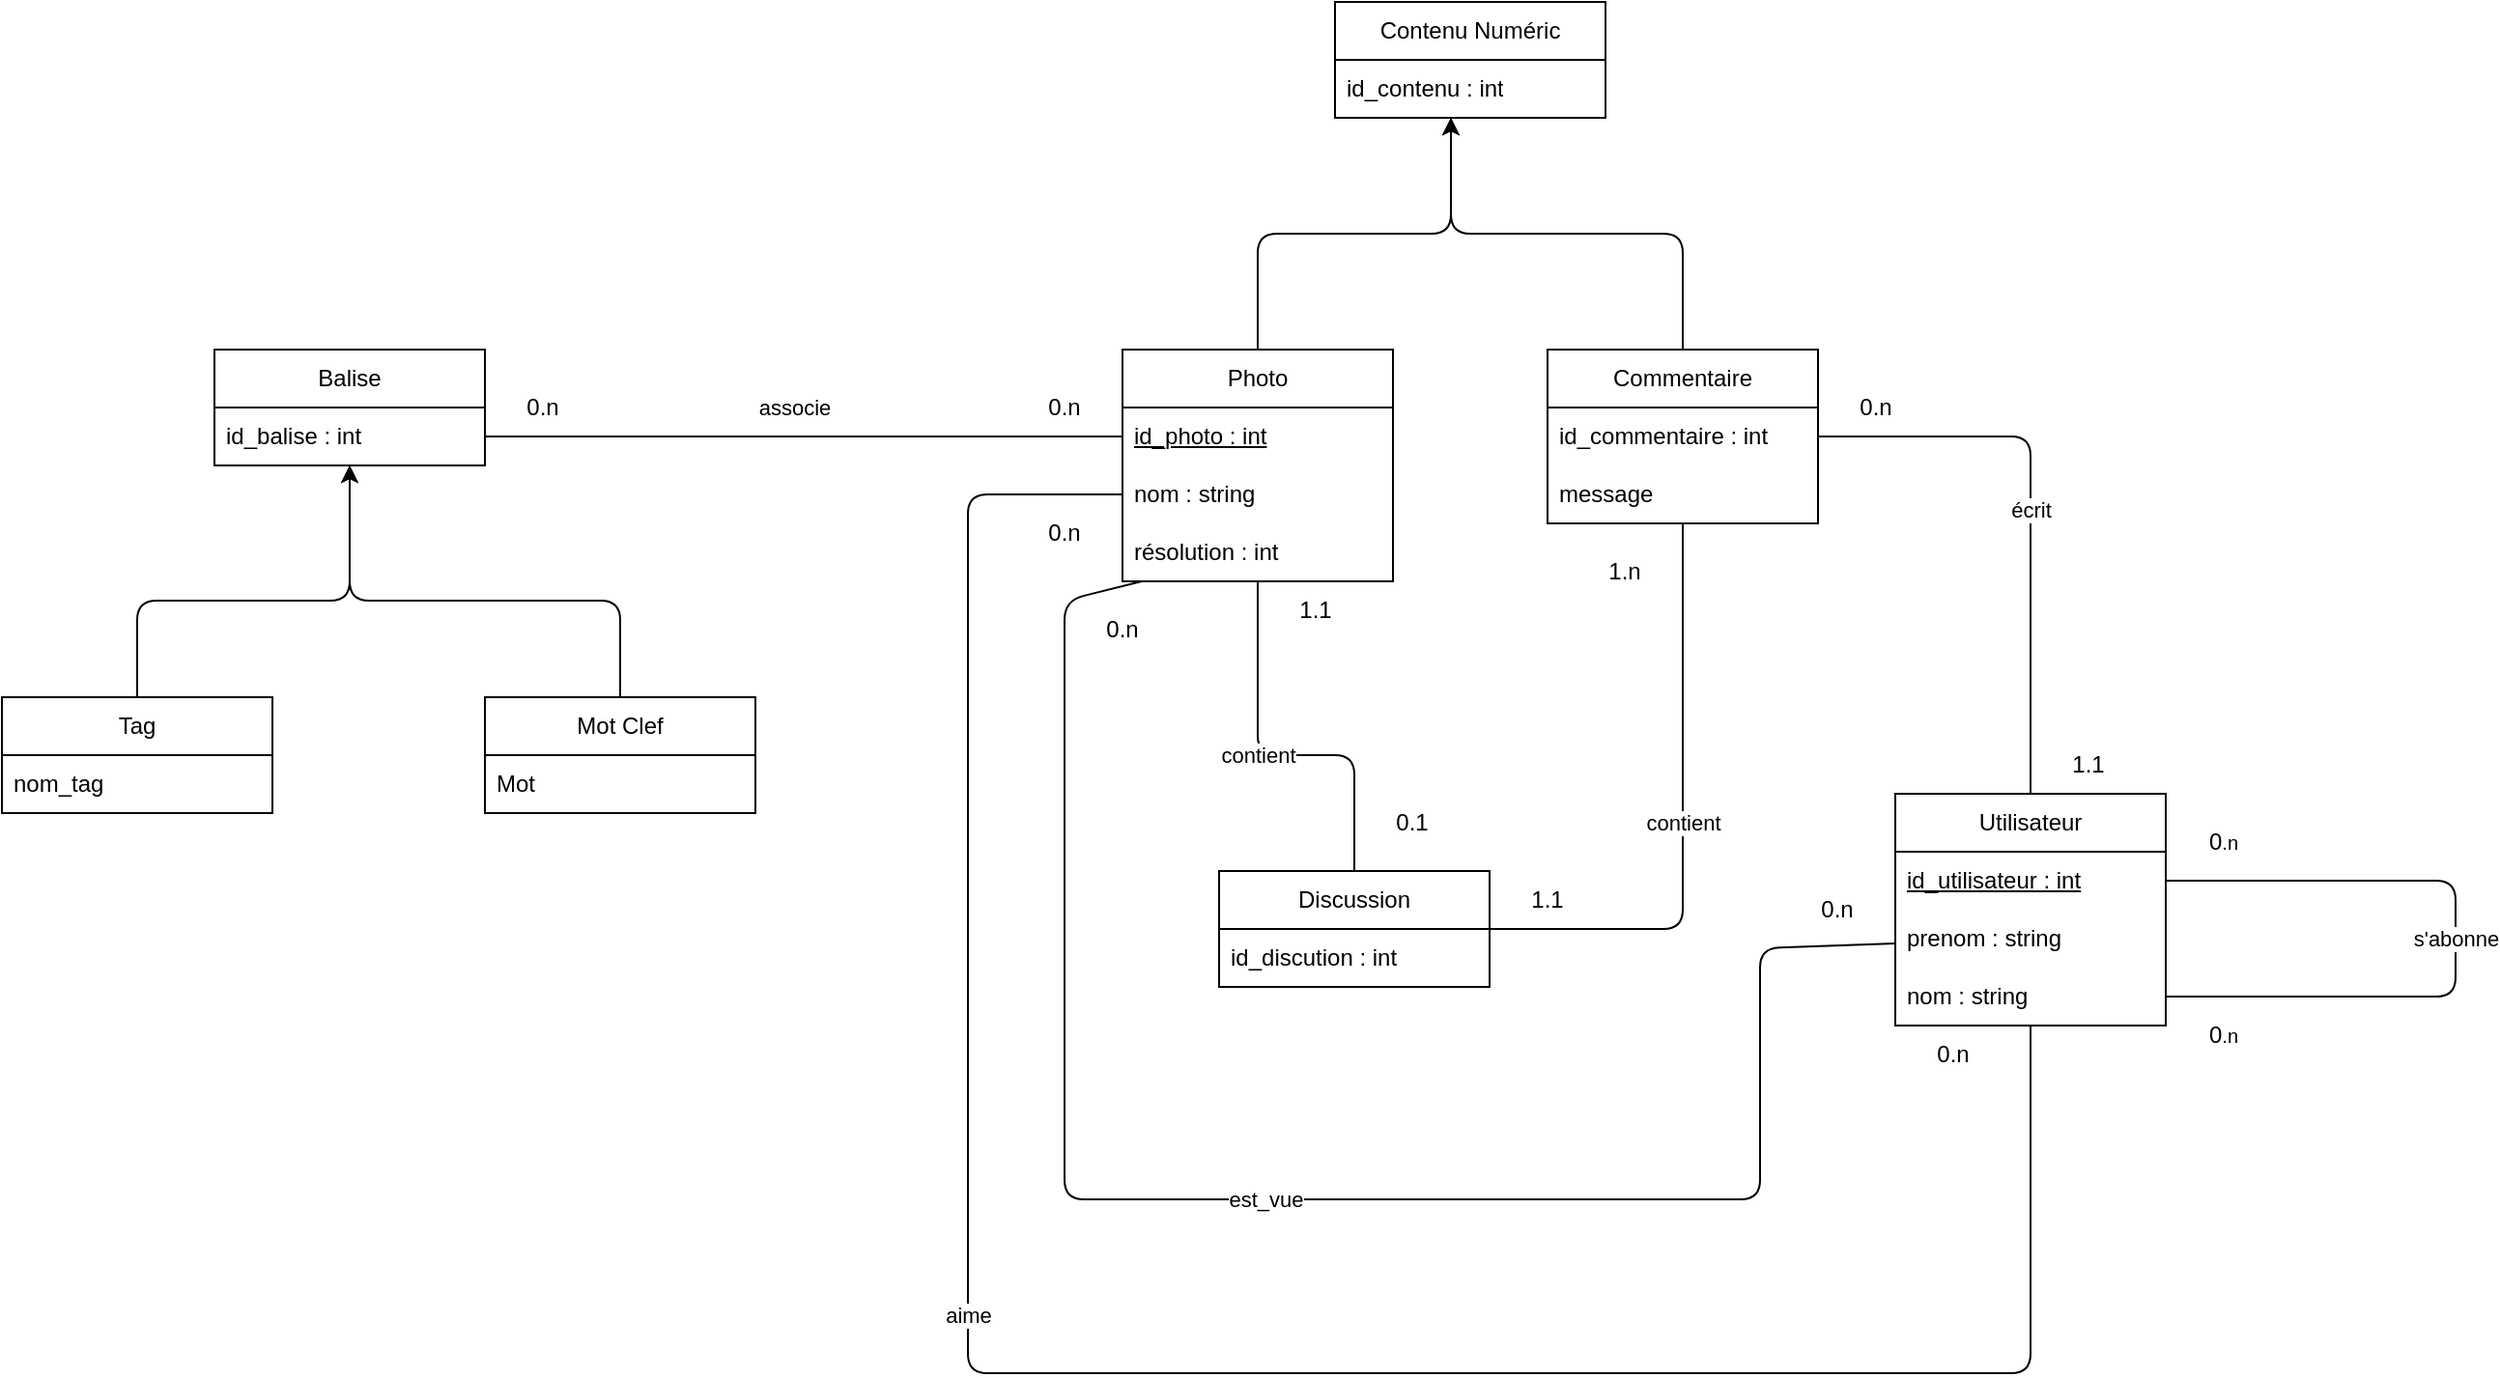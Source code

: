 <mxfile>
    <diagram id="nGRwAYGNMs25tcpGshyp" name="Page-1">
        <mxGraphModel dx="2464" dy="1124" grid="1" gridSize="10" guides="1" tooltips="1" connect="1" arrows="1" fold="1" page="1" pageScale="1" pageWidth="850" pageHeight="1100" math="0" shadow="0">
            <root>
                <mxCell id="0"/>
                <mxCell id="1" parent="0"/>
                <mxCell id="6" value="Utilisateur" style="swimlane;fontStyle=0;childLayout=stackLayout;horizontal=1;startSize=30;horizontalStack=0;resizeParent=1;resizeParentMax=0;resizeLast=0;collapsible=1;marginBottom=0;whiteSpace=wrap;html=1;" vertex="1" parent="1">
                    <mxGeometry x="860" y="610" width="140" height="120" as="geometry">
                        <mxRectangle x="310" y="70" width="70" height="30" as="alternateBounds"/>
                    </mxGeometry>
                </mxCell>
                <mxCell id="7" value="&lt;u&gt;id_utilisateur : int&lt;/u&gt;" style="text;strokeColor=none;fillColor=none;align=left;verticalAlign=middle;spacingLeft=4;spacingRight=4;overflow=hidden;points=[[0,0.5],[1,0.5]];portConstraint=eastwest;rotatable=0;whiteSpace=wrap;html=1;" vertex="1" parent="6">
                    <mxGeometry y="30" width="140" height="30" as="geometry"/>
                </mxCell>
                <mxCell id="8" value="prenom : string" style="text;strokeColor=none;fillColor=none;align=left;verticalAlign=middle;spacingLeft=4;spacingRight=4;overflow=hidden;points=[[0,0.5],[1,0.5]];portConstraint=eastwest;rotatable=0;whiteSpace=wrap;html=1;" vertex="1" parent="6">
                    <mxGeometry y="60" width="140" height="30" as="geometry"/>
                </mxCell>
                <mxCell id="9" value="nom : string" style="text;strokeColor=none;fillColor=none;align=left;verticalAlign=middle;spacingLeft=4;spacingRight=4;overflow=hidden;points=[[0,0.5],[1,0.5]];portConstraint=eastwest;rotatable=0;whiteSpace=wrap;html=1;" vertex="1" parent="6">
                    <mxGeometry y="90" width="140" height="30" as="geometry"/>
                </mxCell>
                <mxCell id="42" value="s'abonne" style="endArrow=none;html=1;" edge="1" parent="6" source="7" target="9">
                    <mxGeometry width="50" height="50" relative="1" as="geometry">
                        <mxPoint x="240" y="80" as="sourcePoint"/>
                        <mxPoint x="290" y="30" as="targetPoint"/>
                        <Array as="points">
                            <mxPoint x="290" y="45"/>
                            <mxPoint x="290" y="105"/>
                        </Array>
                    </mxGeometry>
                </mxCell>
                <mxCell id="10" value="Photo" style="swimlane;fontStyle=0;childLayout=stackLayout;horizontal=1;startSize=30;horizontalStack=0;resizeParent=1;resizeParentMax=0;resizeLast=0;collapsible=1;marginBottom=0;whiteSpace=wrap;html=1;" vertex="1" parent="1">
                    <mxGeometry x="460" y="380" width="140" height="120" as="geometry"/>
                </mxCell>
                <mxCell id="11" value="id_photo : int" style="text;strokeColor=none;fillColor=none;align=left;verticalAlign=middle;spacingLeft=4;spacingRight=4;overflow=hidden;points=[[0,0.5],[1,0.5]];portConstraint=eastwest;rotatable=0;whiteSpace=wrap;html=1;fontStyle=4" vertex="1" parent="10">
                    <mxGeometry y="30" width="140" height="30" as="geometry"/>
                </mxCell>
                <mxCell id="13" value="nom : string" style="text;strokeColor=none;fillColor=none;align=left;verticalAlign=middle;spacingLeft=4;spacingRight=4;overflow=hidden;points=[[0,0.5],[1,0.5]];portConstraint=eastwest;rotatable=0;whiteSpace=wrap;html=1;" vertex="1" parent="10">
                    <mxGeometry y="60" width="140" height="30" as="geometry"/>
                </mxCell>
                <mxCell id="12" value="résolution : int" style="text;strokeColor=none;fillColor=none;align=left;verticalAlign=middle;spacingLeft=4;spacingRight=4;overflow=hidden;points=[[0,0.5],[1,0.5]];portConstraint=eastwest;rotatable=0;whiteSpace=wrap;html=1;" vertex="1" parent="10">
                    <mxGeometry y="90" width="140" height="30" as="geometry"/>
                </mxCell>
                <mxCell id="14" value="Discussion" style="swimlane;fontStyle=0;childLayout=stackLayout;horizontal=1;startSize=30;horizontalStack=0;resizeParent=1;resizeParentMax=0;resizeLast=0;collapsible=1;marginBottom=0;whiteSpace=wrap;html=1;" vertex="1" parent="1">
                    <mxGeometry x="510" y="650" width="140" height="60" as="geometry"/>
                </mxCell>
                <mxCell id="15" value="id_discution : int" style="text;strokeColor=none;fillColor=none;align=left;verticalAlign=middle;spacingLeft=4;spacingRight=4;overflow=hidden;points=[[0,0.5],[1,0.5]];portConstraint=eastwest;rotatable=0;whiteSpace=wrap;html=1;" vertex="1" parent="14">
                    <mxGeometry y="30" width="140" height="30" as="geometry"/>
                </mxCell>
                <mxCell id="18" value="Commentaire" style="swimlane;fontStyle=0;childLayout=stackLayout;horizontal=1;startSize=30;horizontalStack=0;resizeParent=1;resizeParentMax=0;resizeLast=0;collapsible=1;marginBottom=0;whiteSpace=wrap;html=1;" vertex="1" parent="1">
                    <mxGeometry x="680" y="380" width="140" height="90" as="geometry"/>
                </mxCell>
                <mxCell id="19" value="id_commentaire : int" style="text;strokeColor=none;fillColor=none;align=left;verticalAlign=middle;spacingLeft=4;spacingRight=4;overflow=hidden;points=[[0,0.5],[1,0.5]];portConstraint=eastwest;rotatable=0;whiteSpace=wrap;html=1;" vertex="1" parent="18">
                    <mxGeometry y="30" width="140" height="30" as="geometry"/>
                </mxCell>
                <mxCell id="59" value="message" style="text;strokeColor=none;fillColor=none;align=left;verticalAlign=middle;spacingLeft=4;spacingRight=4;overflow=hidden;points=[[0,0.5],[1,0.5]];portConstraint=eastwest;rotatable=0;whiteSpace=wrap;html=1;" vertex="1" parent="18">
                    <mxGeometry y="60" width="140" height="30" as="geometry"/>
                </mxCell>
                <mxCell id="20" value="Contenu Numéric" style="swimlane;fontStyle=0;childLayout=stackLayout;horizontal=1;startSize=30;horizontalStack=0;resizeParent=1;resizeParentMax=0;resizeLast=0;collapsible=1;marginBottom=0;whiteSpace=wrap;html=1;" vertex="1" parent="1">
                    <mxGeometry x="570" y="200" width="140" height="60" as="geometry"/>
                </mxCell>
                <mxCell id="21" value="id_contenu : int" style="text;strokeColor=none;fillColor=none;align=left;verticalAlign=middle;spacingLeft=4;spacingRight=4;overflow=hidden;points=[[0,0.5],[1,0.5]];portConstraint=eastwest;rotatable=0;whiteSpace=wrap;html=1;" vertex="1" parent="20">
                    <mxGeometry y="30" width="140" height="30" as="geometry"/>
                </mxCell>
                <mxCell id="26" value="" style="endArrow=classic;html=1;" edge="1" parent="1" source="10">
                    <mxGeometry width="50" height="50" relative="1" as="geometry">
                        <mxPoint x="400" y="430" as="sourcePoint"/>
                        <mxPoint x="630" y="260" as="targetPoint"/>
                        <Array as="points">
                            <mxPoint x="530" y="320"/>
                            <mxPoint x="630" y="320"/>
                        </Array>
                    </mxGeometry>
                </mxCell>
                <mxCell id="27" value="" style="endArrow=classic;html=1;" edge="1" parent="1" source="18">
                    <mxGeometry width="50" height="50" relative="1" as="geometry">
                        <mxPoint x="400" y="430" as="sourcePoint"/>
                        <mxPoint x="630" y="260" as="targetPoint"/>
                        <Array as="points">
                            <mxPoint x="750" y="320"/>
                            <mxPoint x="630" y="320"/>
                        </Array>
                    </mxGeometry>
                </mxCell>
                <mxCell id="28" value="contient" style="endArrow=none;html=1;" edge="1" parent="1" source="14" target="12">
                    <mxGeometry x="0.1" width="50" height="50" relative="1" as="geometry">
                        <mxPoint x="460" y="430" as="sourcePoint"/>
                        <mxPoint x="510" y="380" as="targetPoint"/>
                        <Array as="points">
                            <mxPoint x="580" y="590"/>
                            <mxPoint x="530" y="590"/>
                        </Array>
                        <mxPoint as="offset"/>
                    </mxGeometry>
                </mxCell>
                <mxCell id="29" value="contient" style="endArrow=none;html=1;" edge="1" parent="1" source="14" target="59">
                    <mxGeometry width="50" height="50" relative="1" as="geometry">
                        <mxPoint x="460" y="430" as="sourcePoint"/>
                        <mxPoint x="510" y="380" as="targetPoint"/>
                        <Array as="points">
                            <mxPoint x="750" y="680"/>
                            <mxPoint x="750" y="600"/>
                        </Array>
                    </mxGeometry>
                </mxCell>
                <mxCell id="30" value="écrit" style="endArrow=none;html=1;" edge="1" parent="1" source="6" target="19">
                    <mxGeometry width="50" height="50" relative="1" as="geometry">
                        <mxPoint x="460" y="430" as="sourcePoint"/>
                        <mxPoint x="510" y="380" as="targetPoint"/>
                        <Array as="points">
                            <mxPoint x="930" y="425"/>
                        </Array>
                    </mxGeometry>
                </mxCell>
                <mxCell id="31" value="aime" style="endArrow=none;html=1;" edge="1" parent="1" source="13" target="9">
                    <mxGeometry x="-0.202" width="50" height="50" relative="1" as="geometry">
                        <mxPoint x="930" y="820" as="sourcePoint"/>
                        <mxPoint x="510" y="580" as="targetPoint"/>
                        <Array as="points">
                            <mxPoint x="380" y="455"/>
                            <mxPoint x="380" y="910"/>
                            <mxPoint x="930" y="910"/>
                        </Array>
                        <mxPoint as="offset"/>
                    </mxGeometry>
                </mxCell>
                <mxCell id="32" value="1.1" style="text;html=1;strokeColor=none;fillColor=none;align=center;verticalAlign=middle;whiteSpace=wrap;rounded=0;" vertex="1" parent="1">
                    <mxGeometry x="650" y="650" width="60" height="30" as="geometry"/>
                </mxCell>
                <mxCell id="33" value="1.n" style="text;html=1;strokeColor=none;fillColor=none;align=center;verticalAlign=middle;whiteSpace=wrap;rounded=0;" vertex="1" parent="1">
                    <mxGeometry x="690" y="480" width="60" height="30" as="geometry"/>
                </mxCell>
                <mxCell id="34" value="1.1" style="text;html=1;strokeColor=none;fillColor=none;align=center;verticalAlign=middle;whiteSpace=wrap;rounded=0;" vertex="1" parent="1">
                    <mxGeometry x="530" y="500" width="60" height="30" as="geometry"/>
                </mxCell>
                <mxCell id="35" value="0.1" style="text;html=1;strokeColor=none;fillColor=none;align=center;verticalAlign=middle;whiteSpace=wrap;rounded=0;" vertex="1" parent="1">
                    <mxGeometry x="580" y="610" width="60" height="30" as="geometry"/>
                </mxCell>
                <mxCell id="36" value="0.n" style="text;html=1;strokeColor=none;fillColor=none;align=center;verticalAlign=middle;whiteSpace=wrap;rounded=0;" vertex="1" parent="1">
                    <mxGeometry x="400" y="460" width="60" height="30" as="geometry"/>
                </mxCell>
                <mxCell id="37" value="0.n" style="text;html=1;strokeColor=none;fillColor=none;align=center;verticalAlign=middle;whiteSpace=wrap;rounded=0;" vertex="1" parent="1">
                    <mxGeometry x="860" y="730" width="60" height="30" as="geometry"/>
                </mxCell>
                <mxCell id="38" value="1.1" style="text;html=1;strokeColor=none;fillColor=none;align=center;verticalAlign=middle;whiteSpace=wrap;rounded=0;" vertex="1" parent="1">
                    <mxGeometry x="930" y="580" width="60" height="30" as="geometry"/>
                </mxCell>
                <mxCell id="39" value="0.n" style="text;html=1;strokeColor=none;fillColor=none;align=center;verticalAlign=middle;whiteSpace=wrap;rounded=0;" vertex="1" parent="1">
                    <mxGeometry x="820" y="395" width="60" height="30" as="geometry"/>
                </mxCell>
                <mxCell id="41" value="0&lt;span style=&quot;font-size: 10px;&quot;&gt;.n&lt;/span&gt;" style="text;html=1;strokeColor=none;fillColor=none;align=center;verticalAlign=middle;whiteSpace=wrap;rounded=0;" vertex="1" parent="1">
                    <mxGeometry x="1000" y="720" width="60" height="30" as="geometry"/>
                </mxCell>
                <mxCell id="43" value="0&lt;span style=&quot;font-size: 10px;&quot;&gt;.n&lt;/span&gt;" style="text;html=1;strokeColor=none;fillColor=none;align=center;verticalAlign=middle;whiteSpace=wrap;rounded=0;" vertex="1" parent="1">
                    <mxGeometry x="1000" y="620" width="60" height="30" as="geometry"/>
                </mxCell>
                <mxCell id="44" value="Balise" style="swimlane;fontStyle=0;childLayout=stackLayout;horizontal=1;startSize=30;horizontalStack=0;resizeParent=1;resizeParentMax=0;resizeLast=0;collapsible=1;marginBottom=0;whiteSpace=wrap;html=1;" vertex="1" parent="1">
                    <mxGeometry x="-10" y="380" width="140" height="60" as="geometry"/>
                </mxCell>
                <mxCell id="45" value="id_balise : int" style="text;strokeColor=none;fillColor=none;align=left;verticalAlign=middle;spacingLeft=4;spacingRight=4;overflow=hidden;points=[[0,0.5],[1,0.5]];portConstraint=eastwest;rotatable=0;whiteSpace=wrap;html=1;" vertex="1" parent="44">
                    <mxGeometry y="30" width="140" height="30" as="geometry"/>
                </mxCell>
                <mxCell id="48" value="associe" style="endArrow=none;html=1;" edge="1" parent="1" source="45" target="11">
                    <mxGeometry x="-0.03" y="15" width="50" height="50" relative="1" as="geometry">
                        <mxPoint x="190" y="560" as="sourcePoint"/>
                        <mxPoint x="240" y="510" as="targetPoint"/>
                        <mxPoint as="offset"/>
                    </mxGeometry>
                </mxCell>
                <mxCell id="49" value="Tag" style="swimlane;fontStyle=0;childLayout=stackLayout;horizontal=1;startSize=30;horizontalStack=0;resizeParent=1;resizeParentMax=0;resizeLast=0;collapsible=1;marginBottom=0;whiteSpace=wrap;html=1;" vertex="1" parent="1">
                    <mxGeometry x="-120" y="560" width="140" height="60" as="geometry"/>
                </mxCell>
                <mxCell id="52" value="nom_tag" style="text;strokeColor=none;fillColor=none;align=left;verticalAlign=middle;spacingLeft=4;spacingRight=4;overflow=hidden;points=[[0,0.5],[1,0.5]];portConstraint=eastwest;rotatable=0;whiteSpace=wrap;html=1;" vertex="1" parent="49">
                    <mxGeometry y="30" width="140" height="30" as="geometry"/>
                </mxCell>
                <mxCell id="53" value="Mot Clef" style="swimlane;fontStyle=0;childLayout=stackLayout;horizontal=1;startSize=30;horizontalStack=0;resizeParent=1;resizeParentMax=0;resizeLast=0;collapsible=1;marginBottom=0;whiteSpace=wrap;html=1;" vertex="1" parent="1">
                    <mxGeometry x="130" y="560" width="140" height="60" as="geometry"/>
                </mxCell>
                <mxCell id="56" value="Mot" style="text;strokeColor=none;fillColor=none;align=left;verticalAlign=middle;spacingLeft=4;spacingRight=4;overflow=hidden;points=[[0,0.5],[1,0.5]];portConstraint=eastwest;rotatable=0;whiteSpace=wrap;html=1;" vertex="1" parent="53">
                    <mxGeometry y="30" width="140" height="30" as="geometry"/>
                </mxCell>
                <mxCell id="57" value="0.n" style="text;html=1;strokeColor=none;fillColor=none;align=center;verticalAlign=middle;whiteSpace=wrap;rounded=0;" vertex="1" parent="1">
                    <mxGeometry x="130" y="395" width="60" height="30" as="geometry"/>
                </mxCell>
                <mxCell id="58" value="0.n" style="text;html=1;strokeColor=none;fillColor=none;align=center;verticalAlign=middle;whiteSpace=wrap;rounded=0;" vertex="1" parent="1">
                    <mxGeometry x="400" y="395" width="60" height="30" as="geometry"/>
                </mxCell>
                <mxCell id="61" value="" style="endArrow=classic;html=1;" edge="1" parent="1" source="53" target="45">
                    <mxGeometry width="50" height="50" relative="1" as="geometry">
                        <mxPoint x="170" y="560" as="sourcePoint"/>
                        <mxPoint x="220" y="510" as="targetPoint"/>
                        <Array as="points">
                            <mxPoint x="200" y="510"/>
                            <mxPoint x="60" y="510"/>
                        </Array>
                    </mxGeometry>
                </mxCell>
                <mxCell id="62" value="" style="endArrow=classic;html=1;" edge="1" parent="1" source="49" target="45">
                    <mxGeometry width="50" height="50" relative="1" as="geometry">
                        <mxPoint x="184.545" y="570" as="sourcePoint"/>
                        <mxPoint x="82.727" y="450" as="targetPoint"/>
                        <Array as="points">
                            <mxPoint x="-50" y="510"/>
                            <mxPoint x="60" y="510"/>
                        </Array>
                    </mxGeometry>
                </mxCell>
                <mxCell id="65" value="est_vue" style="endArrow=none;html=1;" edge="1" parent="1" source="12" target="8">
                    <mxGeometry x="0.0" width="50" height="50" relative="1" as="geometry">
                        <mxPoint x="570" y="610" as="sourcePoint"/>
                        <mxPoint x="620" y="560" as="targetPoint"/>
                        <Array as="points">
                            <mxPoint x="430" y="510"/>
                            <mxPoint x="430" y="820"/>
                            <mxPoint x="790" y="820"/>
                            <mxPoint x="790" y="690"/>
                        </Array>
                        <mxPoint as="offset"/>
                    </mxGeometry>
                </mxCell>
                <mxCell id="66" value="0.n" style="text;html=1;strokeColor=none;fillColor=none;align=center;verticalAlign=middle;whiteSpace=wrap;rounded=0;" vertex="1" parent="1">
                    <mxGeometry x="800" y="655" width="60" height="30" as="geometry"/>
                </mxCell>
                <mxCell id="67" value="0.n" style="text;html=1;strokeColor=none;fillColor=none;align=center;verticalAlign=middle;whiteSpace=wrap;rounded=0;" vertex="1" parent="1">
                    <mxGeometry x="430" y="510" width="60" height="30" as="geometry"/>
                </mxCell>
            </root>
        </mxGraphModel>
    </diagram>
</mxfile>